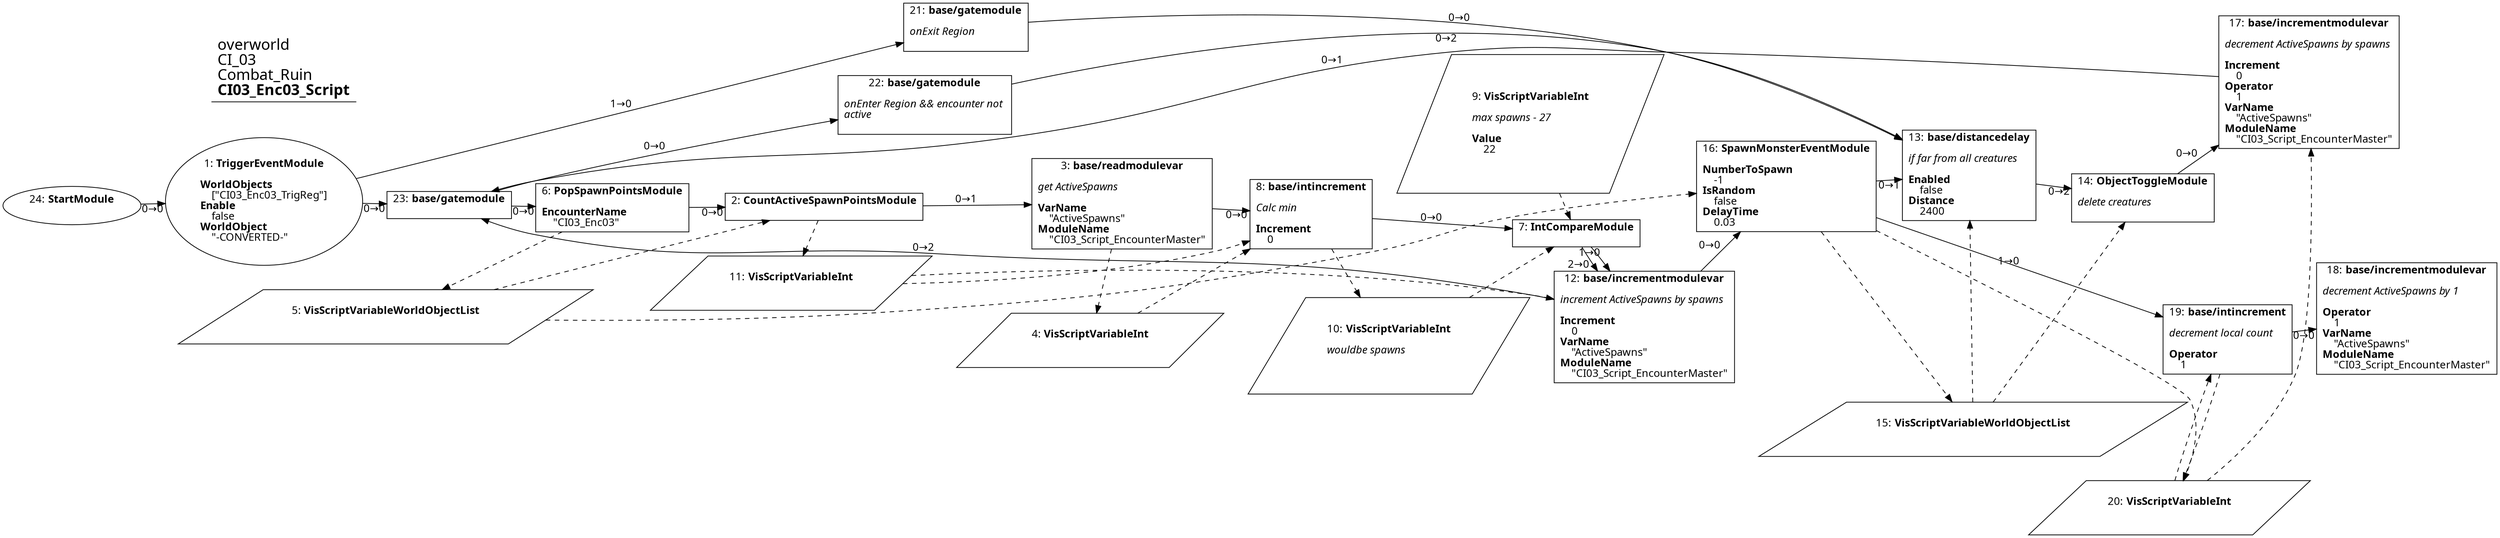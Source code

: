 digraph {
    layout = fdp;
    overlap = prism;
    sep = "+16";
    splines = spline;

    node [ shape = box ];

    graph [ fontname = "Segoe UI" ];
    node [ fontname = "Segoe UI" ];
    edge [ fontname = "Segoe UI" ];

    1 [ label = <1: <b>TriggerEventModule</b><br/><br/><b>WorldObjects</b><br align="left"/>    [&quot;CI03_Enc03_TrigReg&quot;]<br align="left"/><b>Enable</b><br align="left"/>    false<br align="left"/><b>WorldObject</b><br align="left"/>    &quot;-CONVERTED-&quot;<br align="left"/>> ];
    1 [ shape = oval ]
    1 [ pos = "0.186,-0.439!" ];
    1 -> 23 [ label = "0→0" ];
    1 -> 21 [ label = "1→0" ];

    2 [ label = <2: <b>CountActiveSpawnPointsModule</b><br/><br/>> ];
    2 [ pos = "0.86600006,-0.44000003!" ];
    2 -> 3 [ label = "0→1" ];
    5 -> 2 [ style = dashed ];
    2 -> 11 [ style = dashed ];

    3 [ label = <3: <b>base/readmodulevar</b><br/><br/><i>get ActiveSpawns<br align="left"/></i><br align="left"/><b>VarName</b><br align="left"/>    &quot;ActiveSpawns&quot;<br align="left"/><b>ModuleName</b><br align="left"/>    &quot;CI03_Script_EncounterMaster&quot;<br align="left"/>> ];
    3 [ pos = "1.136,-0.437!" ];
    3 -> 8 [ label = "0→0" ];
    3 -> 4 [ style = dashed ];

    4 [ label = <4: <b>VisScriptVariableInt</b><br/><br/>> ];
    4 [ shape = parallelogram ]
    4 [ pos = "1.138,-0.572!" ];

    5 [ label = <5: <b>VisScriptVariableWorldObjectList</b><br/><br/>> ];
    5 [ shape = parallelogram ]
    5 [ pos = "0.63500005,-0.57100004!" ];

    6 [ label = <6: <b>PopSpawnPointsModule</b><br/><br/><b>EncounterName</b><br align="left"/>    &quot;CI03_Enc03&quot;<br align="left"/>> ];
    6 [ pos = "0.629,-0.44200003!" ];
    6 -> 2 [ label = "0→0" ];
    6 -> 5 [ style = dashed ];

    7 [ label = <7: <b>IntCompareModule</b><br/><br/>> ];
    7 [ pos = "1.5910001,-0.441!" ];
    7 -> 12 [ label = "1→0" ];
    7 -> 12 [ label = "2→0" ];
    9 -> 7 [ style = dashed ];
    10 -> 7 [ style = dashed ];

    8 [ label = <8: <b>base/intincrement</b><br/><br/><i>Calc min<br align="left"/></i><br align="left"/><b>Increment</b><br align="left"/>    0<br align="left"/>> ];
    8 [ pos = "1.381,-0.44000003!" ];
    8 -> 7 [ label = "0→0" ];
    8 -> 10 [ style = dashed ];
    11 -> 8 [ style = dashed ];
    4 -> 8 [ style = dashed ];

    9 [ label = <9: <b>VisScriptVariableInt</b><br/><br/><i>max spawns - 27<br align="left"/></i><br align="left"/><b>Value</b><br align="left"/>    22<br align="left"/>> ];
    9 [ shape = parallelogram ]
    9 [ pos = "1.585,-0.38300002!" ];

    10 [ label = <10: <b>VisScriptVariableInt</b><br/><br/><i>wouldbe spawns<br align="left"/></i><br align="left"/>> ];
    10 [ shape = parallelogram ]
    10 [ pos = "1.3850001,-0.586!" ];

    11 [ label = <11: <b>VisScriptVariableInt</b><br/><br/>> ];
    11 [ shape = parallelogram ]
    11 [ pos = "0.87500006,-0.54700005!" ];

    12 [ label = <12: <b>base/incrementmodulevar</b><br/><br/><i>increment ActiveSpawns by spawns<br align="left"/></i><br align="left"/><b>Increment</b><br align="left"/>    0<br align="left"/><b>VarName</b><br align="left"/>    &quot;ActiveSpawns&quot;<br align="left"/><b>ModuleName</b><br align="left"/>    &quot;CI03_Script_EncounterMaster&quot;<br align="left"/>> ];
    12 [ pos = "1.7700001,-0.62600005!" ];
    12 -> 16 [ label = "0→0" ];
    12 -> 23 [ label = "0→2" ];
    11 -> 12 [ style = dashed ];

    13 [ label = <13: <b>base/distancedelay</b><br/><br/><i>if far from all creatures<br align="left"/></i><br align="left"/><b>Enabled</b><br align="left"/>    false<br align="left"/><b>Distance</b><br align="left"/>    2400<br align="left"/>> ];
    13 [ pos = "2.309,-0.43400002!" ];
    13 -> 14 [ label = "0→2" ];
    15 -> 13 [ style = dashed ];

    14 [ label = <14: <b>ObjectToggleModule</b><br/><br/><i>delete creatures<br align="left"/></i><br align="left"/>> ];
    14 [ pos = "2.5070002,-0.44300002!" ];
    14 -> 17 [ label = "0→0" ];
    15 -> 14 [ style = dashed ];

    15 [ label = <15: <b>VisScriptVariableWorldObjectList</b><br/><br/>> ];
    15 [ shape = parallelogram ]
    15 [ pos = "2.033,-0.72!" ];

    16 [ label = <16: <b>SpawnMonsterEventModule</b><br/><br/><b>NumberToSpawn</b><br align="left"/>    -1<br align="left"/><b>IsRandom</b><br align="left"/>    false<br align="left"/><b>DelayTime</b><br align="left"/>    0.03<br align="left"/>> ];
    16 [ pos = "2.0310001,-0.439!" ];
    16 -> 13 [ label = "0→1" ];
    16 -> 19 [ label = "1→0" ];
    16 -> 15 [ style = dashed ];
    16 -> 20 [ style = dashed ];
    5 -> 16 [ style = dashed ];

    17 [ label = <17: <b>base/incrementmodulevar</b><br/><br/><i>decrement ActiveSpawns by spawns<br align="left"/></i><br align="left"/><b>Increment</b><br align="left"/>    0<br align="left"/><b>Operator</b><br align="left"/>    1<br align="left"/><b>VarName</b><br align="left"/>    &quot;ActiveSpawns&quot;<br align="left"/><b>ModuleName</b><br align="left"/>    &quot;CI03_Script_EncounterMaster&quot;<br align="left"/>> ];
    17 [ pos = "2.732,-0.25800002!" ];
    17 -> 23 [ label = "0→1" ];
    20 -> 17 [ style = dashed ];

    18 [ label = <18: <b>base/incrementmodulevar</b><br/><br/><i>decrement ActiveSpawns by 1<br align="left"/></i><br align="left"/><b>Operator</b><br align="left"/>    1<br align="left"/><b>VarName</b><br align="left"/>    &quot;ActiveSpawns&quot;<br align="left"/><b>ModuleName</b><br align="left"/>    &quot;CI03_Script_EncounterMaster&quot;<br align="left"/>> ];
    18 [ pos = "2.539,-0.665!" ];

    19 [ label = <19: <b>base/intincrement</b><br/><br/><i>decrement local count<br align="left"/></i><br align="left"/><b>Operator</b><br align="left"/>    1<br align="left"/>> ];
    19 [ pos = "2.321,-0.666!" ];
    19 -> 18 [ label = "0→0" ];
    20 -> 19 [ style = dashed ];
    19 -> 20 [ style = dashed ];

    20 [ label = <20: <b>VisScriptVariableInt</b><br/><br/>> ];
    20 [ shape = parallelogram ]
    20 [ pos = "2.2440002,-0.814!" ];

    21 [ label = <21: <b>base/gatemodule</b><br/><br/><i>onExit Region<br align="left"/></i><br align="left"/>> ];
    21 [ pos = "0.66,-0.010000001!" ];
    21 -> 13 [ label = "0→0" ];

    22 [ label = <22: <b>base/gatemodule</b><br/><br/><i>onEnter Region &amp;&amp; encounter not <br align="left"/>active<br align="left"/></i><br align="left"/>> ];
    22 [ pos = "0.657,-0.171!" ];
    22 -> 13 [ label = "0→2" ];

    23 [ label = <23: <b>base/gatemodule</b><br/><br/>> ];
    23 [ pos = "0.432,-0.44000003!" ];
    23 -> 22 [ label = "0→0" ];
    23 -> 6 [ label = "0→0" ];

    24 [ label = <24: <b>StartModule</b><br/><br/>> ];
    24 [ shape = oval ]
    24 [ pos = "0.011000001,-0.437!" ];
    24 -> 1 [ label = "0→0" ];

    title [ pos = "0.010000001,-0.009000001!" ];
    title [ shape = underline ];
    title [ label = <<font point-size="20">overworld<br align="left"/>CI_03<br align="left"/>Combat_Ruin<br align="left"/><b>CI03_Enc03_Script</b><br align="left"/></font>> ];
}
